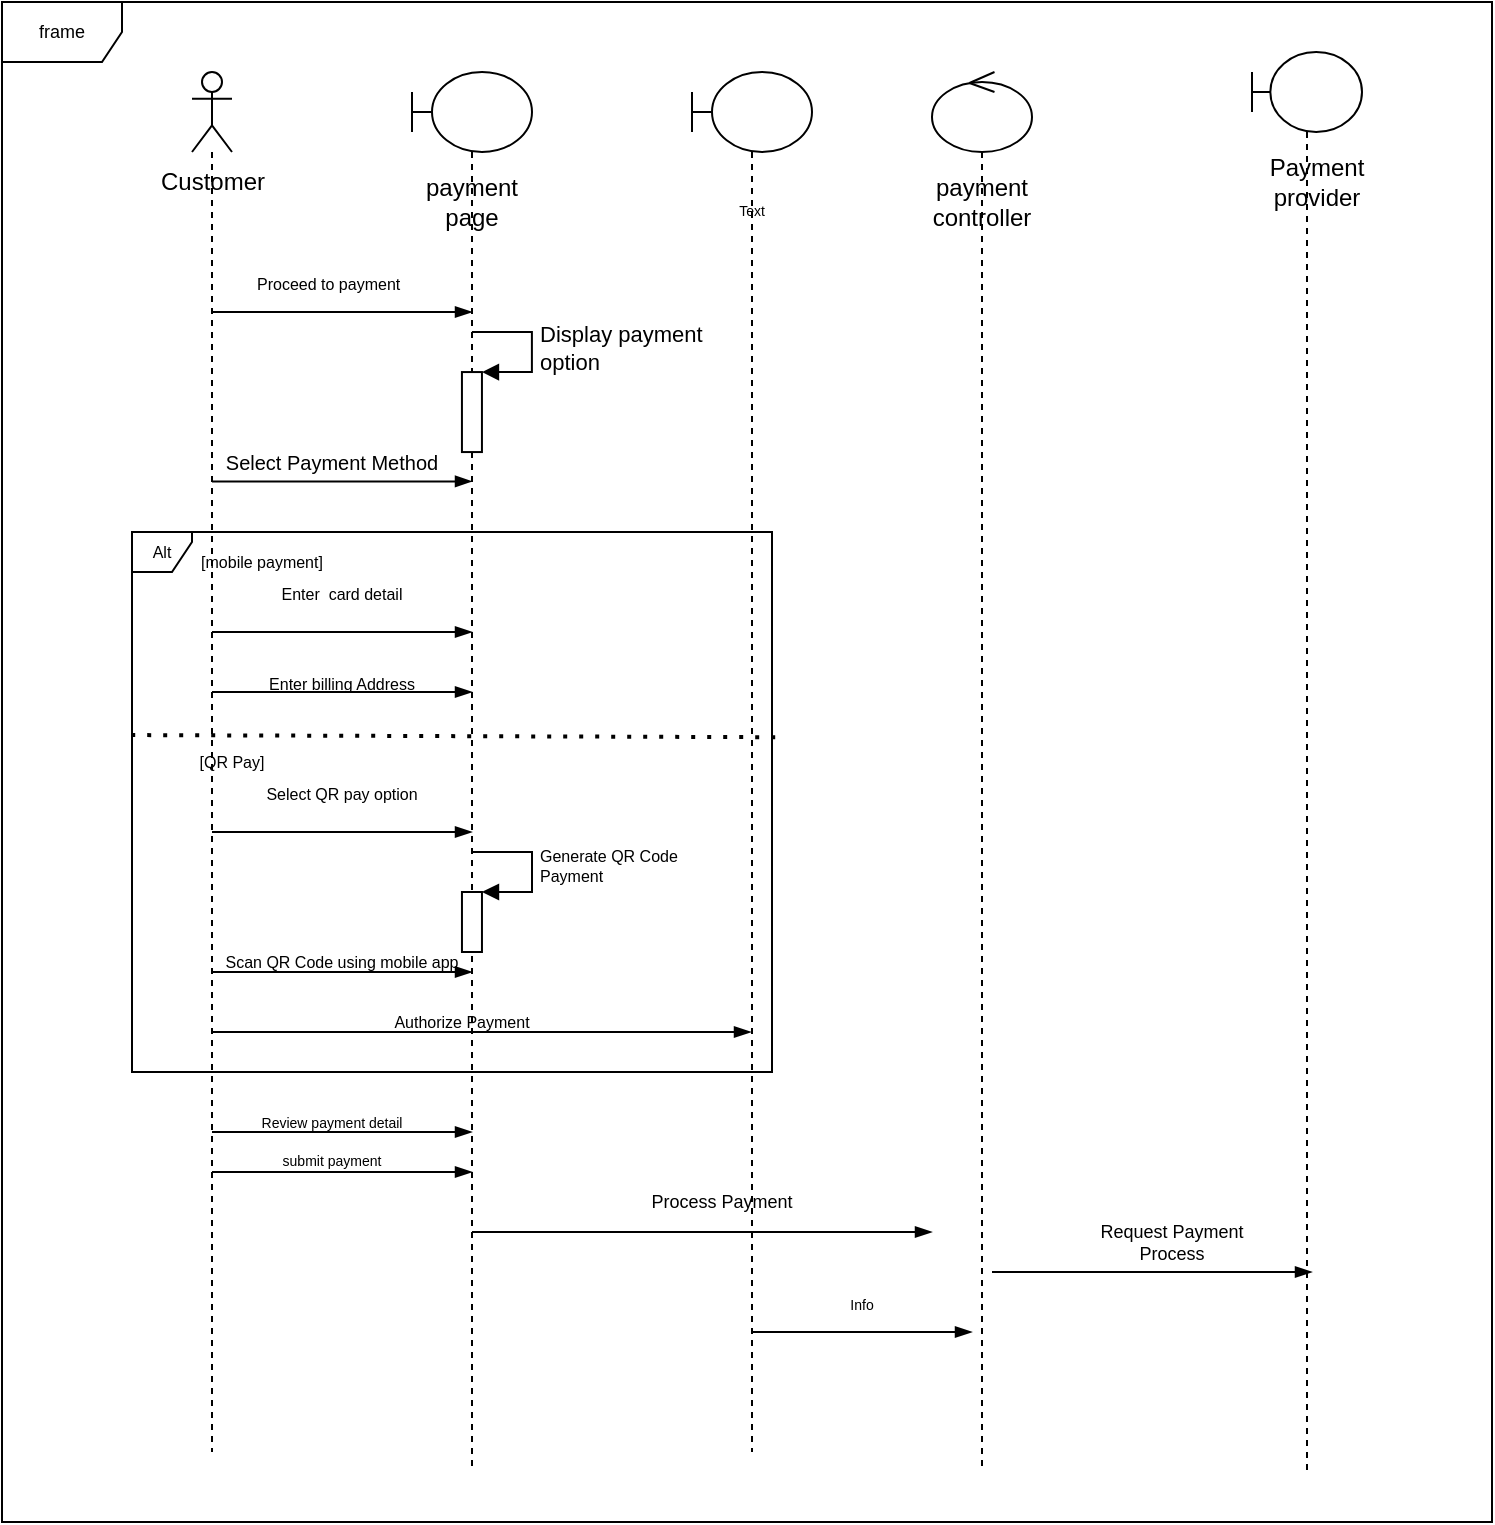 <mxfile>
    <diagram id="XinJews3FzDu8VK1dXPB" name="Page-1">
        <mxGraphModel dx="1325" dy="1024" grid="1" gridSize="10" guides="1" tooltips="1" connect="1" arrows="1" fold="1" page="1" pageScale="1" pageWidth="1100" pageHeight="850" background="none" math="0" shadow="0">
            <root>
                <mxCell id="0"/>
                <mxCell id="1" parent="0"/>
                <mxCell id="4" value="" style="shape=umlLifeline;participant=umlActor;perimeter=lifelinePerimeter;whiteSpace=wrap;html=1;container=1;collapsible=0;recursiveResize=0;verticalAlign=top;spacingTop=36;outlineConnect=0;" parent="1" vertex="1">
                    <mxGeometry x="190" y="90" width="20" height="690" as="geometry"/>
                </mxCell>
                <mxCell id="7" value="" style="shape=umlLifeline;participant=umlBoundary;perimeter=lifelinePerimeter;whiteSpace=wrap;html=1;container=1;collapsible=0;recursiveResize=0;verticalAlign=top;spacingTop=36;outlineConnect=0;" parent="1" vertex="1">
                    <mxGeometry x="720" y="80" width="55" height="710" as="geometry"/>
                </mxCell>
                <mxCell id="12" value="Payment&lt;br&gt;provider" style="text;html=1;strokeColor=none;fillColor=none;align=center;verticalAlign=middle;whiteSpace=wrap;rounded=0;" parent="7" vertex="1">
                    <mxGeometry x="10" y="60" width="45" height="10" as="geometry"/>
                </mxCell>
                <mxCell id="8" value="Customer&lt;br&gt;" style="text;html=1;align=center;verticalAlign=middle;resizable=0;points=[];autosize=1;strokeColor=none;fillColor=none;" parent="1" vertex="1">
                    <mxGeometry x="160" y="130" width="80" height="30" as="geometry"/>
                </mxCell>
                <mxCell id="9" value="" style="shape=umlLifeline;participant=umlBoundary;perimeter=lifelinePerimeter;whiteSpace=wrap;html=1;container=1;collapsible=0;recursiveResize=0;verticalAlign=top;spacingTop=36;outlineConnect=0;" parent="1" vertex="1">
                    <mxGeometry x="300" y="90" width="60" height="700" as="geometry"/>
                </mxCell>
                <mxCell id="11" value="payment page&lt;br&gt;" style="text;html=1;strokeColor=none;fillColor=none;align=center;verticalAlign=middle;whiteSpace=wrap;rounded=0;" parent="9" vertex="1">
                    <mxGeometry y="55" width="60" height="20" as="geometry"/>
                </mxCell>
                <mxCell id="22" value="" style="html=1;points=[];perimeter=orthogonalPerimeter;" parent="9" vertex="1">
                    <mxGeometry x="24.97" y="150.03" width="10" height="40" as="geometry"/>
                </mxCell>
                <mxCell id="23" value="Display payment &lt;br&gt;option" style="edgeStyle=orthogonalEdgeStyle;html=1;align=left;spacingLeft=2;endArrow=block;rounded=0;entryX=1;entryY=0;" parent="9" target="22" edge="1">
                    <mxGeometry relative="1" as="geometry">
                        <mxPoint x="29.97" y="130.03" as="sourcePoint"/>
                        <Array as="points">
                            <mxPoint x="59.97" y="130.03"/>
                        </Array>
                    </mxGeometry>
                </mxCell>
                <mxCell id="47" value="" style="html=1;points=[];perimeter=orthogonalPerimeter;fontSize=8;" parent="9" vertex="1">
                    <mxGeometry x="24.98" y="410" width="10" height="30" as="geometry"/>
                </mxCell>
                <mxCell id="48" value="Generate QR Code &lt;br&gt;Payment" style="edgeStyle=orthogonalEdgeStyle;html=1;align=left;spacingLeft=2;endArrow=block;rounded=0;entryX=1;entryY=0;fontSize=8;" parent="9" target="47" edge="1">
                    <mxGeometry x="0.001" relative="1" as="geometry">
                        <mxPoint x="29.98" y="390" as="sourcePoint"/>
                        <Array as="points">
                            <mxPoint x="59.98" y="390"/>
                        </Array>
                        <mxPoint as="offset"/>
                    </mxGeometry>
                </mxCell>
                <mxCell id="10" value="" style="shape=umlLifeline;participant=umlControl;perimeter=lifelinePerimeter;whiteSpace=wrap;html=1;container=1;collapsible=0;recursiveResize=0;verticalAlign=top;spacingTop=36;outlineConnect=0;" parent="1" vertex="1">
                    <mxGeometry x="560" y="90" width="50" height="700" as="geometry"/>
                </mxCell>
                <mxCell id="13" value="payment controller&lt;br&gt;" style="text;html=1;strokeColor=none;fillColor=none;align=center;verticalAlign=middle;whiteSpace=wrap;rounded=0;" parent="10" vertex="1">
                    <mxGeometry x="-5" y="55" width="60" height="20" as="geometry"/>
                </mxCell>
                <mxCell id="18" value="" style="edgeStyle=elbowEdgeStyle;fontSize=12;html=1;endArrow=blockThin;endFill=1;" parent="1" edge="1">
                    <mxGeometry width="160" relative="1" as="geometry">
                        <mxPoint x="200" y="210" as="sourcePoint"/>
                        <mxPoint x="330" y="210" as="targetPoint"/>
                    </mxGeometry>
                </mxCell>
                <mxCell id="19" value="" style="edgeStyle=elbowEdgeStyle;fontSize=12;html=1;endArrow=blockThin;endFill=1;" parent="1" edge="1">
                    <mxGeometry width="160" relative="1" as="geometry">
                        <mxPoint x="200" y="294.7" as="sourcePoint"/>
                        <mxPoint x="330" y="294.7" as="targetPoint"/>
                    </mxGeometry>
                </mxCell>
                <mxCell id="25" value="&lt;font style=&quot;font-size: 8px;&quot;&gt;Proceed to payment&lt;/font&gt;&amp;nbsp;" style="text;html=1;strokeColor=none;fillColor=none;align=center;verticalAlign=middle;whiteSpace=wrap;rounded=0;" parent="1" vertex="1">
                    <mxGeometry x="220" y="190" width="80" height="10" as="geometry"/>
                </mxCell>
                <mxCell id="26" value="&lt;font style=&quot;font-size: 10px;&quot;&gt;Select Payment Method&lt;/font&gt;" style="text;html=1;strokeColor=none;fillColor=none;align=center;verticalAlign=middle;whiteSpace=wrap;rounded=0;fontSize=8;" parent="1" vertex="1">
                    <mxGeometry x="205" y="270" width="110" height="30" as="geometry"/>
                </mxCell>
                <mxCell id="31" value="" style="edgeStyle=elbowEdgeStyle;fontSize=12;html=1;endArrow=blockThin;endFill=1;" parent="1" edge="1">
                    <mxGeometry width="160" relative="1" as="geometry">
                        <mxPoint x="200" y="470" as="sourcePoint"/>
                        <mxPoint x="330" y="470" as="targetPoint"/>
                    </mxGeometry>
                </mxCell>
                <mxCell id="32" value="" style="edgeStyle=elbowEdgeStyle;fontSize=12;html=1;endArrow=blockThin;endFill=1;" parent="1" edge="1">
                    <mxGeometry width="160" relative="1" as="geometry">
                        <mxPoint x="200" y="400" as="sourcePoint"/>
                        <mxPoint x="330" y="400" as="targetPoint"/>
                    </mxGeometry>
                </mxCell>
                <mxCell id="34" value="&lt;font style=&quot;font-size: 8px;&quot;&gt;Enter billing Address&lt;/font&gt;" style="text;html=1;strokeColor=none;fillColor=none;align=center;verticalAlign=middle;whiteSpace=wrap;rounded=0;fontSize=10;" parent="1" vertex="1">
                    <mxGeometry x="195" y="380" width="140" height="30" as="geometry"/>
                </mxCell>
                <mxCell id="35" value="&lt;font style=&quot;font-size: 8px;&quot;&gt;Select QR pay option&lt;/font&gt;" style="text;html=1;strokeColor=none;fillColor=none;align=center;verticalAlign=middle;whiteSpace=wrap;rounded=0;fontSize=10;" parent="1" vertex="1">
                    <mxGeometry x="210" y="440" width="110" height="20" as="geometry"/>
                </mxCell>
                <mxCell id="36" value="&lt;font style=&quot;font-size: 8px;&quot;&gt;Enter&amp;nbsp; card detail&lt;/font&gt;" style="text;html=1;strokeColor=none;fillColor=none;align=center;verticalAlign=middle;whiteSpace=wrap;rounded=0;fontSize=10;" parent="1" vertex="1">
                    <mxGeometry x="190" y="335" width="150" height="30" as="geometry"/>
                </mxCell>
                <mxCell id="43" value="" style="edgeStyle=elbowEdgeStyle;fontSize=12;html=1;endArrow=blockThin;endFill=1;" parent="1" edge="1">
                    <mxGeometry width="160" relative="1" as="geometry">
                        <mxPoint x="200" y="540" as="sourcePoint"/>
                        <mxPoint x="330" y="540" as="targetPoint"/>
                    </mxGeometry>
                </mxCell>
                <mxCell id="44" value="" style="edgeStyle=elbowEdgeStyle;fontSize=12;html=1;endArrow=blockThin;endFill=1;" parent="1" edge="1">
                    <mxGeometry width="160" relative="1" as="geometry">
                        <mxPoint x="200" y="370" as="sourcePoint"/>
                        <mxPoint x="330" y="370" as="targetPoint"/>
                    </mxGeometry>
                </mxCell>
                <mxCell id="51" value="" style="edgeStyle=elbowEdgeStyle;fontSize=12;html=1;endArrow=blockThin;endFill=1;" parent="1" source="4" target="65" edge="1">
                    <mxGeometry width="160" relative="1" as="geometry">
                        <mxPoint x="280" y="570" as="sourcePoint"/>
                        <mxPoint x="410" y="570" as="targetPoint"/>
                        <Array as="points">
                            <mxPoint x="345" y="570"/>
                        </Array>
                    </mxGeometry>
                </mxCell>
                <mxCell id="52" value="Authorize Payment" style="text;html=1;strokeColor=none;fillColor=none;align=center;verticalAlign=middle;whiteSpace=wrap;rounded=0;fontSize=8;" parent="1" vertex="1">
                    <mxGeometry x="270" y="550" width="110" height="30" as="geometry"/>
                </mxCell>
                <mxCell id="53" value="Scan QR Code using mobile app" style="text;html=1;strokeColor=none;fillColor=none;align=center;verticalAlign=middle;whiteSpace=wrap;rounded=0;fontSize=8;" parent="1" vertex="1">
                    <mxGeometry x="205" y="520" width="120" height="30" as="geometry"/>
                </mxCell>
                <mxCell id="54" value="Alt" style="shape=umlFrame;whiteSpace=wrap;html=1;fontSize=8;width=30;height=20;" parent="1" vertex="1">
                    <mxGeometry x="160" y="320" width="320" height="270" as="geometry"/>
                </mxCell>
                <mxCell id="57" value="" style="endArrow=none;dashed=1;html=1;dashPattern=1 3;strokeWidth=2;fontSize=8;exitX=1.005;exitY=0.38;exitDx=0;exitDy=0;exitPerimeter=0;entryX=-0.01;entryY=0.376;entryDx=0;entryDy=0;entryPerimeter=0;" parent="1" source="54" target="54" edge="1">
                    <mxGeometry width="50" height="50" relative="1" as="geometry">
                        <mxPoint x="320" y="460" as="sourcePoint"/>
                        <mxPoint x="160" y="440" as="targetPoint"/>
                        <Array as="points"/>
                    </mxGeometry>
                </mxCell>
                <mxCell id="58" value="[mobile payment]" style="text;html=1;strokeColor=none;fillColor=none;align=center;verticalAlign=middle;whiteSpace=wrap;rounded=0;fontSize=8;" parent="1" vertex="1">
                    <mxGeometry x="180" y="320" width="90" height="30" as="geometry"/>
                </mxCell>
                <mxCell id="59" value="[QR Pay]" style="text;html=1;strokeColor=none;fillColor=none;align=center;verticalAlign=middle;whiteSpace=wrap;rounded=0;fontSize=8;" parent="1" vertex="1">
                    <mxGeometry x="180" y="420" width="60" height="30" as="geometry"/>
                </mxCell>
                <mxCell id="60" value="" style="edgeStyle=elbowEdgeStyle;fontSize=12;html=1;endArrow=blockThin;endFill=1;" parent="1" edge="1">
                    <mxGeometry width="160" relative="1" as="geometry">
                        <mxPoint x="200" y="640" as="sourcePoint"/>
                        <mxPoint x="330" y="640" as="targetPoint"/>
                    </mxGeometry>
                </mxCell>
                <mxCell id="61" value="" style="edgeStyle=elbowEdgeStyle;fontSize=12;html=1;endArrow=blockThin;endFill=1;" parent="1" edge="1">
                    <mxGeometry width="160" relative="1" as="geometry">
                        <mxPoint x="200" y="620" as="sourcePoint"/>
                        <mxPoint x="330" y="620" as="targetPoint"/>
                    </mxGeometry>
                </mxCell>
                <mxCell id="62" value="&lt;font style=&quot;font-size: 7px;&quot;&gt;Review payment detail&lt;/font&gt;" style="text;html=1;strokeColor=none;fillColor=none;align=center;verticalAlign=middle;whiteSpace=wrap;rounded=0;fontSize=8;" parent="1" vertex="1">
                    <mxGeometry x="215" y="600" width="90" height="30" as="geometry"/>
                </mxCell>
                <mxCell id="63" value="submit payment" style="text;html=1;strokeColor=none;fillColor=none;align=center;verticalAlign=middle;whiteSpace=wrap;rounded=0;fontSize=7;" parent="1" vertex="1">
                    <mxGeometry x="230" y="620" width="60" height="30" as="geometry"/>
                </mxCell>
                <mxCell id="64" value="" style="edgeStyle=elbowEdgeStyle;fontSize=12;html=1;endArrow=blockThin;endFill=1;" parent="1" edge="1">
                    <mxGeometry width="160" relative="1" as="geometry">
                        <mxPoint x="330" y="670" as="sourcePoint"/>
                        <mxPoint x="560" y="670" as="targetPoint"/>
                    </mxGeometry>
                </mxCell>
                <mxCell id="65" value="" style="shape=umlLifeline;participant=umlBoundary;perimeter=lifelinePerimeter;whiteSpace=wrap;html=1;container=1;collapsible=0;recursiveResize=0;verticalAlign=top;spacingTop=36;outlineConnect=0;fontSize=7;" parent="1" vertex="1">
                    <mxGeometry x="440" y="90" width="60" height="690" as="geometry"/>
                </mxCell>
                <mxCell id="73" value="Text" style="text;html=1;strokeColor=none;fillColor=none;align=center;verticalAlign=middle;whiteSpace=wrap;rounded=0;fontSize=7;" parent="65" vertex="1">
                    <mxGeometry y="55" width="60" height="30" as="geometry"/>
                </mxCell>
                <mxCell id="67" value="" style="edgeStyle=elbowEdgeStyle;fontSize=12;html=1;endArrow=blockThin;endFill=1;" parent="1" edge="1">
                    <mxGeometry width="160" relative="1" as="geometry">
                        <mxPoint x="590" y="690" as="sourcePoint"/>
                        <mxPoint x="750" y="690" as="targetPoint"/>
                    </mxGeometry>
                </mxCell>
                <mxCell id="69" value="" style="edgeStyle=elbowEdgeStyle;fontSize=12;html=1;endArrow=blockThin;endFill=1;" parent="1" edge="1">
                    <mxGeometry width="160" relative="1" as="geometry">
                        <mxPoint x="470" y="720" as="sourcePoint"/>
                        <mxPoint x="580" y="720" as="targetPoint"/>
                    </mxGeometry>
                </mxCell>
                <mxCell id="70" value="&lt;font style=&quot;font-size: 9px;&quot;&gt;Request Payment Process&lt;/font&gt;" style="text;html=1;strokeColor=none;fillColor=none;align=center;verticalAlign=middle;whiteSpace=wrap;rounded=0;fontSize=7;" parent="1" vertex="1">
                    <mxGeometry x="640" y="660" width="80" height="30" as="geometry"/>
                </mxCell>
                <mxCell id="71" value="&lt;font style=&quot;font-size: 9px;&quot;&gt;Process Payment&lt;/font&gt;" style="text;html=1;strokeColor=none;fillColor=none;align=center;verticalAlign=middle;whiteSpace=wrap;rounded=0;fontSize=7;" parent="1" vertex="1">
                    <mxGeometry x="410" y="640" width="90" height="30" as="geometry"/>
                </mxCell>
                <mxCell id="72" value="Info&lt;font size=&quot;1&quot;&gt;&lt;br&gt;&lt;/font&gt;" style="text;html=1;strokeColor=none;fillColor=none;align=center;verticalAlign=middle;whiteSpace=wrap;rounded=0;fontSize=7;" parent="1" vertex="1">
                    <mxGeometry x="495" y="690" width="60" height="30" as="geometry"/>
                </mxCell>
                <mxCell id="75" value="frame" style="shape=umlFrame;whiteSpace=wrap;html=1;fontSize=9;" parent="1" vertex="1">
                    <mxGeometry x="95" y="55" width="745" height="760" as="geometry"/>
                </mxCell>
            </root>
        </mxGraphModel>
    </diagram>
</mxfile>
